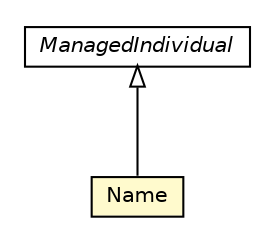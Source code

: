 #!/usr/local/bin/dot
#
# Class diagram 
# Generated by UMLGraph version R5_6-24-gf6e263 (http://www.umlgraph.org/)
#

digraph G {
	edge [fontname="Helvetica",fontsize=10,labelfontname="Helvetica",labelfontsize=10];
	node [fontname="Helvetica",fontsize=10,shape=plaintext];
	nodesep=0.25;
	ranksep=0.5;
	// org.universAAL.middleware.owl.ManagedIndividual
	c5695288 [label=<<table title="org.universAAL.middleware.owl.ManagedIndividual" border="0" cellborder="1" cellspacing="0" cellpadding="2" port="p" href="../../middleware/owl/ManagedIndividual.html">
		<tr><td><table border="0" cellspacing="0" cellpadding="1">
<tr><td align="center" balign="center"><font face="Helvetica-Oblique"> ManagedIndividual </font></td></tr>
		</table></td></tr>
		</table>>, URL="../../middleware/owl/ManagedIndividual.html", fontname="Helvetica", fontcolor="black", fontsize=10.0];
	// org.universAAL.ontology.vcard.Name
	c5695837 [label=<<table title="org.universAAL.ontology.vcard.Name" border="0" cellborder="1" cellspacing="0" cellpadding="2" port="p" bgcolor="lemonChiffon" href="./Name.html">
		<tr><td><table border="0" cellspacing="0" cellpadding="1">
<tr><td align="center" balign="center"> Name </td></tr>
		</table></td></tr>
		</table>>, URL="./Name.html", fontname="Helvetica", fontcolor="black", fontsize=10.0];
	//org.universAAL.ontology.vcard.Name extends org.universAAL.middleware.owl.ManagedIndividual
	c5695288:p -> c5695837:p [dir=back,arrowtail=empty];
}

